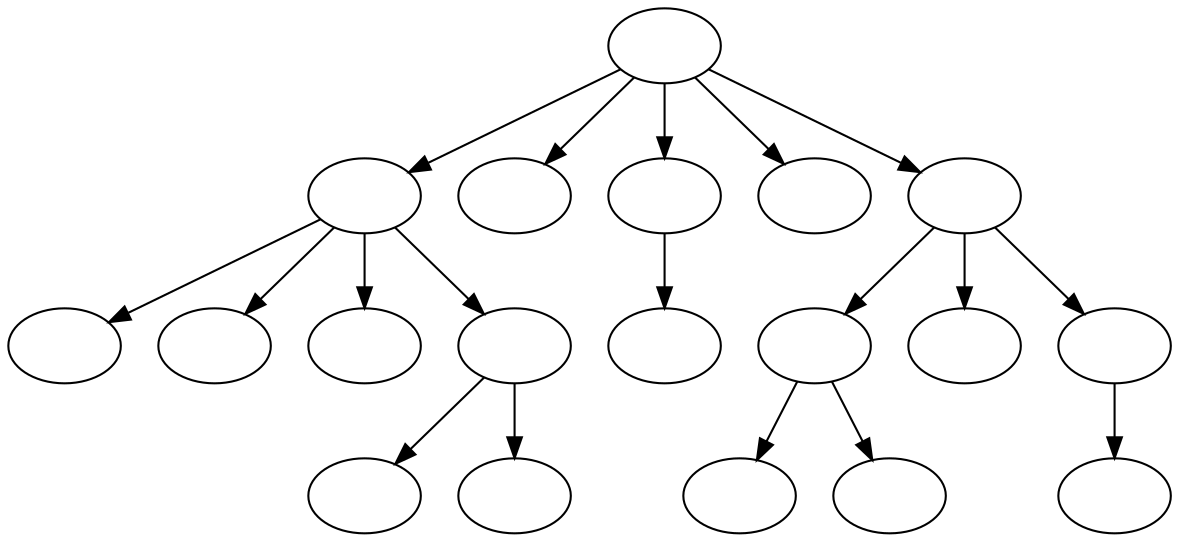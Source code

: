 digraph {
	0 [label="" image="./output/0.png"]
	1 [label="" image="./output/1.png"]
	0 -> 1
	"2_rest" [label="" image="./output/2_rest.png"]
	0 -> "2_rest"
	2 [label="" image="./output/2.png"]
	0 -> 2
	"3_rest" [label="" image="./output/3_rest.png"]
	0 -> "3_rest"
	3 [label="" image="./output/3.png"]
	0 -> 3
	"4_rest" [label="" image="./output/4_rest.png"]
	1 -> "4_rest"
	4 [label="" image="./output/4.png"]
	1 -> 4
	"5_rest" [label="" image="./output/5_rest.png"]
	1 -> "5_rest"
	5 [label="" image="./output/5.png"]
	1 -> 5
	6 [label="" image="./output/6.png"]
	2 -> 6
	7 [label="" image="./output/7.png"]
	3 -> 7
	"8_rest" [label="" image="./output/8_rest.png"]
	3 -> "8_rest"
	8 [label="" image="./output/8.png"]
	3 -> 8
	"9_rest" [label="" image="./output/9_rest.png"]
	5 -> "9_rest"
	9 [label="" image="./output/9.png"]
	5 -> 9
	"10_rest" [label="" image="./output/10_rest.png"]
	7 -> "10_rest"
	10 [label="" image="./output/10.png"]
	7 -> 10
	11 [label="" image="./output/11.png"]
	8 -> 11
}
